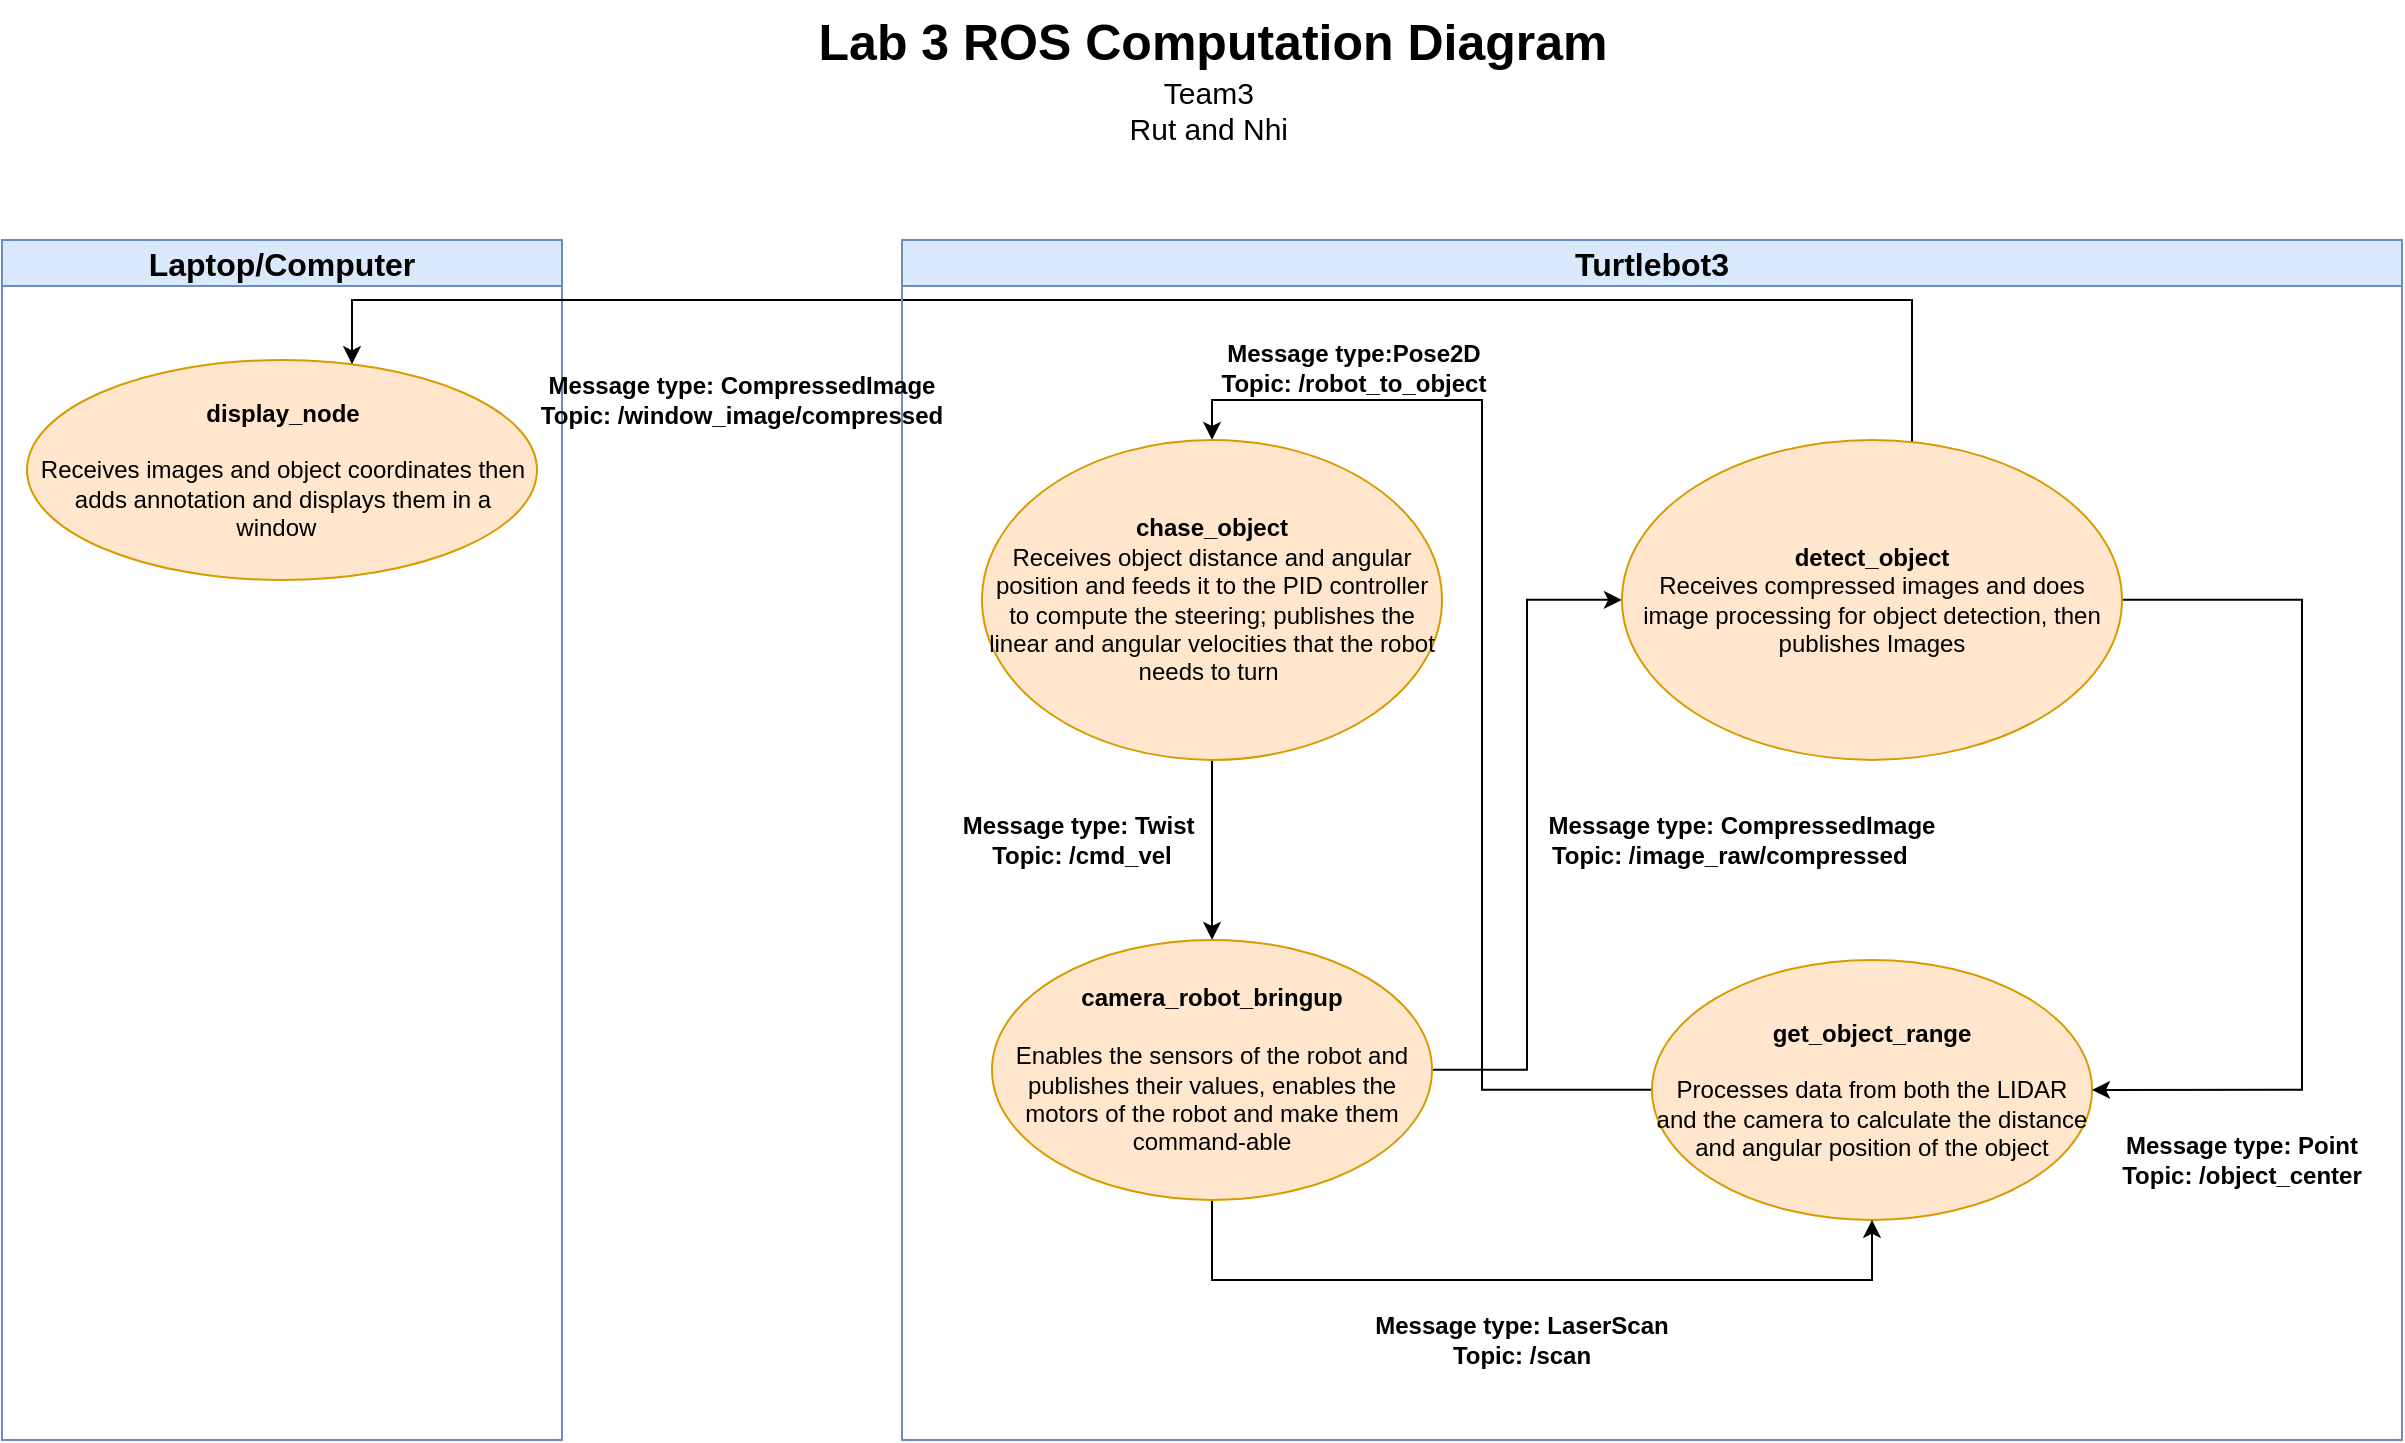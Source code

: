 <mxfile version="24.7.16">
  <diagram name="Page-1" id="jFXPxsinCvkzF3TZ9HeM">
    <mxGraphModel dx="2537" dy="847" grid="1" gridSize="10" guides="1" tooltips="1" connect="1" arrows="1" fold="1" page="1" pageScale="1" pageWidth="850" pageHeight="1100" math="0" shadow="0">
      <root>
        <mxCell id="0" />
        <mxCell id="1" parent="0" />
        <mxCell id="lOsoRfdgfjEW7fB-648a-1" value="Laptop/Computer" style="swimlane;whiteSpace=wrap;html=1;fillColor=#dae8fc;strokeColor=#6c8ebf;fontSize=16;" parent="1" vertex="1">
          <mxGeometry x="-280" y="160" width="280" height="600" as="geometry" />
        </mxCell>
        <mxCell id="lOsoRfdgfjEW7fB-648a-2" value="&lt;div&gt;&lt;b&gt;display_node&lt;/b&gt;&lt;/div&gt;&lt;div&gt;&lt;b&gt;&lt;br&gt;&lt;/b&gt;&lt;/div&gt;&lt;div&gt;Receives images and object coordinates then adds annotation and displays them in a window&amp;nbsp;&amp;nbsp;&lt;/div&gt;" style="ellipse;whiteSpace=wrap;html=1;fillColor=#ffe6cc;strokeColor=#d79b00;" parent="lOsoRfdgfjEW7fB-648a-1" vertex="1">
          <mxGeometry x="12.5" y="60" width="255" height="110" as="geometry" />
        </mxCell>
        <mxCell id="lOsoRfdgfjEW7fB-648a-13" style="edgeStyle=orthogonalEdgeStyle;rounded=0;orthogonalLoop=1;jettySize=auto;html=1;" parent="1" source="lOsoRfdgfjEW7fB-648a-9" target="lOsoRfdgfjEW7fB-648a-2" edge="1">
          <mxGeometry relative="1" as="geometry">
            <Array as="points">
              <mxPoint x="675" y="190" />
              <mxPoint x="-105" y="190" />
            </Array>
          </mxGeometry>
        </mxCell>
        <mxCell id="lOsoRfdgfjEW7fB-648a-14" value="Turtlebot3" style="swimlane;whiteSpace=wrap;html=1;fillColor=#dae8fc;strokeColor=#6c8ebf;fontSize=16;" parent="1" vertex="1">
          <mxGeometry x="170" y="160" width="750" height="600" as="geometry" />
        </mxCell>
        <mxCell id="FswiAyByx9NlZA37DIq2-16" style="edgeStyle=orthogonalEdgeStyle;rounded=0;orthogonalLoop=1;jettySize=auto;html=1;entryX=0.5;entryY=0;entryDx=0;entryDy=0;" edge="1" parent="lOsoRfdgfjEW7fB-648a-14" source="lOsoRfdgfjEW7fB-648a-32" target="lOsoRfdgfjEW7fB-648a-5">
          <mxGeometry relative="1" as="geometry">
            <Array as="points">
              <mxPoint x="290" y="424.94" />
              <mxPoint x="290" y="79.94" />
              <mxPoint x="155" y="79.94" />
            </Array>
          </mxGeometry>
        </mxCell>
        <mxCell id="lOsoRfdgfjEW7fB-648a-32" value="&lt;div&gt;&lt;b&gt;get_object_range&lt;/b&gt;&lt;br&gt;&lt;/div&gt;&lt;div&gt;&lt;b&gt;&lt;br&gt;&lt;/b&gt;&lt;/div&gt;&lt;div&gt; Processes data from both the LIDAR and the camera to calculate the distance and angular position of the object&lt;/div&gt;" style="ellipse;whiteSpace=wrap;html=1;fillColor=#ffe6cc;strokeColor=#d79b00;" parent="lOsoRfdgfjEW7fB-648a-14" vertex="1">
          <mxGeometry x="375" y="359.94" width="220" height="130" as="geometry" />
        </mxCell>
        <mxCell id="FswiAyByx9NlZA37DIq2-4" style="edgeStyle=orthogonalEdgeStyle;rounded=0;orthogonalLoop=1;jettySize=auto;html=1;entryX=1;entryY=0.5;entryDx=0;entryDy=0;" edge="1" parent="lOsoRfdgfjEW7fB-648a-14" source="lOsoRfdgfjEW7fB-648a-9" target="lOsoRfdgfjEW7fB-648a-32">
          <mxGeometry relative="1" as="geometry">
            <Array as="points">
              <mxPoint x="700" y="179.94" />
              <mxPoint x="700" y="424.94" />
            </Array>
          </mxGeometry>
        </mxCell>
        <mxCell id="FswiAyByx9NlZA37DIq2-5" value="Message type: Point&lt;div style=&quot;font-size: 12px;&quot;&gt;Topic: /object_center&lt;/div&gt;" style="text;html=1;align=center;verticalAlign=middle;whiteSpace=wrap;rounded=0;fontStyle=1;fontSize=12;" vertex="1" parent="lOsoRfdgfjEW7fB-648a-14">
          <mxGeometry x="590" y="429.94" width="160" height="60" as="geometry" />
        </mxCell>
        <mxCell id="FswiAyByx9NlZA37DIq2-11" style="edgeStyle=orthogonalEdgeStyle;rounded=0;orthogonalLoop=1;jettySize=auto;html=1;entryX=0.5;entryY=0;entryDx=0;entryDy=0;" edge="1" parent="lOsoRfdgfjEW7fB-648a-14" source="lOsoRfdgfjEW7fB-648a-5" target="lOsoRfdgfjEW7fB-648a-7">
          <mxGeometry relative="1" as="geometry" />
        </mxCell>
        <mxCell id="lOsoRfdgfjEW7fB-648a-5" value="&lt;div&gt;&lt;b&gt;chase_object&lt;/b&gt;&lt;/div&gt;&lt;div&gt;Receives object distance and angular position and feeds it to the PID controller to compute the steering; publishes the linear and angular velocities that the robot needs to turn&lt;span style=&quot;background-color: initial;&quot;&gt;&amp;nbsp;&lt;/span&gt;&lt;/div&gt;" style="ellipse;whiteSpace=wrap;html=1;fillColor=#ffe6cc;strokeColor=#d79b00;" parent="lOsoRfdgfjEW7fB-648a-14" vertex="1">
          <mxGeometry x="40" y="99.94" width="230" height="160" as="geometry" />
        </mxCell>
        <mxCell id="FswiAyByx9NlZA37DIq2-12" style="edgeStyle=orthogonalEdgeStyle;rounded=0;orthogonalLoop=1;jettySize=auto;html=1;entryX=0;entryY=0.5;entryDx=0;entryDy=0;" edge="1" parent="lOsoRfdgfjEW7fB-648a-14" source="lOsoRfdgfjEW7fB-648a-7" target="lOsoRfdgfjEW7fB-648a-9">
          <mxGeometry relative="1" as="geometry" />
        </mxCell>
        <mxCell id="FswiAyByx9NlZA37DIq2-13" style="edgeStyle=orthogonalEdgeStyle;rounded=0;orthogonalLoop=1;jettySize=auto;html=1;entryX=0.5;entryY=1;entryDx=0;entryDy=0;" edge="1" parent="lOsoRfdgfjEW7fB-648a-14" source="lOsoRfdgfjEW7fB-648a-7" target="lOsoRfdgfjEW7fB-648a-32">
          <mxGeometry relative="1" as="geometry">
            <Array as="points">
              <mxPoint x="155" y="519.94" />
              <mxPoint x="485" y="519.94" />
            </Array>
          </mxGeometry>
        </mxCell>
        <mxCell id="lOsoRfdgfjEW7fB-648a-7" value="&lt;b&gt;camera_robot_bringup&lt;/b&gt;&lt;div&gt;&lt;br&gt;&lt;/div&gt;&lt;div&gt;Enables the sensors of the robot and publishes their values, enables the motors of the robot and make them command-able&lt;/div&gt;" style="ellipse;whiteSpace=wrap;html=1;fillColor=#ffe6cc;strokeColor=#d79b00;" parent="lOsoRfdgfjEW7fB-648a-14" vertex="1">
          <mxGeometry x="45" y="349.94" width="220" height="130" as="geometry" />
        </mxCell>
        <mxCell id="lOsoRfdgfjEW7fB-648a-9" value="&lt;div&gt;&lt;b&gt;detect_object&lt;/b&gt;&lt;/div&gt;&lt;div&gt;&lt;div&gt;Receives compressed images and does image processing for object detection, then publishes Images&lt;/div&gt;&lt;/div&gt;" style="ellipse;whiteSpace=wrap;html=1;fillColor=#ffe6cc;strokeColor=#d79b00;" parent="lOsoRfdgfjEW7fB-648a-14" vertex="1">
          <mxGeometry x="360" y="99.94" width="250" height="160" as="geometry" />
        </mxCell>
        <mxCell id="lOsoRfdgfjEW7fB-648a-10" value="&lt;font style=&quot;font-size: 12px;&quot;&gt;Message type: CompressedImage&lt;/font&gt;&lt;div style=&quot;font-size: 12px;&quot;&gt;&lt;font style=&quot;font-size: 12px;&quot;&gt;Topic: /image_raw/compressed &lt;span style=&quot;white-space: pre;&quot;&gt;&#x9;&lt;/span&gt;&amp;nbsp;&lt;/font&gt;&lt;/div&gt;" style="text;html=1;align=center;verticalAlign=middle;whiteSpace=wrap;rounded=0;fontStyle=1;fontSize=11;spacing=-8;" parent="lOsoRfdgfjEW7fB-648a-14" vertex="1">
          <mxGeometry x="300" y="269.94" width="240" height="60" as="geometry" />
        </mxCell>
        <mxCell id="lOsoRfdgfjEW7fB-648a-33" value="&lt;font style=&quot;font-size: 12px;&quot;&gt;Message type: LaserScan&lt;/font&gt;&lt;div style=&quot;font-size: 12px;&quot;&gt;&lt;font style=&quot;font-size: 12px;&quot;&gt;Topic: /scan&lt;/font&gt;&lt;/div&gt;" style="text;html=1;align=center;verticalAlign=middle;whiteSpace=wrap;rounded=0;fontStyle=1;fontSize=11;spacing=-8;" parent="lOsoRfdgfjEW7fB-648a-14" vertex="1">
          <mxGeometry x="190" y="519.94" width="240" height="60" as="geometry" />
        </mxCell>
        <mxCell id="FswiAyByx9NlZA37DIq2-15" value="Message type: Twist&amp;nbsp;&lt;div style=&quot;font-size: 12px;&quot;&gt;&lt;span style=&quot;background-color: initial; font-size: 12px;&quot;&gt;Topic: /cmd_vel&lt;/span&gt;&lt;br style=&quot;font-size: 12px;&quot;&gt;&lt;/div&gt;" style="text;html=1;align=center;verticalAlign=middle;whiteSpace=wrap;rounded=0;fontStyle=1;fontSize=12;" vertex="1" parent="lOsoRfdgfjEW7fB-648a-14">
          <mxGeometry x="10" y="269.94" width="160" height="60" as="geometry" />
        </mxCell>
        <mxCell id="lOsoRfdgfjEW7fB-648a-12" value="Message type:Pose2D&lt;div style=&quot;font-size: 12px;&quot;&gt;&lt;span style=&quot;background-color: initial; font-size: 12px;&quot;&gt;Topic: /robot_to_object&lt;/span&gt;&lt;br style=&quot;font-size: 12px;&quot;&gt;&lt;/div&gt;" style="text;html=1;align=center;verticalAlign=middle;whiteSpace=wrap;rounded=0;fontStyle=1;fontSize=12;" parent="lOsoRfdgfjEW7fB-648a-14" vertex="1">
          <mxGeometry x="146" y="33.94" width="160" height="60" as="geometry" />
        </mxCell>
        <mxCell id="lOsoRfdgfjEW7fB-648a-25" value="Lab 3 ROS Computation Diagram" style="text;html=1;align=center;verticalAlign=middle;resizable=0;points=[];autosize=1;strokeColor=none;fillColor=none;fontStyle=1;fontSize=25;" parent="1" vertex="1">
          <mxGeometry x="125" y="40" width="400" height="40" as="geometry" />
        </mxCell>
        <mxCell id="lOsoRfdgfjEW7fB-648a-26" value="Team3&amp;nbsp;&lt;div style=&quot;font-size: 15px;&quot;&gt;Rut and Nhi&lt;span style=&quot;background-color: initial; font-size: 15px;&quot;&gt;&amp;nbsp;&lt;/span&gt;&lt;/div&gt;" style="text;html=1;align=center;verticalAlign=middle;whiteSpace=wrap;rounded=0;fontSize=15;" parent="1" vertex="1">
          <mxGeometry x="232.5" y="80" width="185" height="30" as="geometry" />
        </mxCell>
        <mxCell id="lOsoRfdgfjEW7fB-648a-27" value="&lt;font style=&quot;font-size: 12px;&quot;&gt;Message type: CompressedImage&lt;/font&gt;&lt;div style=&quot;font-size: 12px;&quot;&gt;&lt;font style=&quot;font-size: 12px;&quot;&gt;Topic: /window_image/compressed&lt;/font&gt;&lt;/div&gt;" style="text;html=1;align=center;verticalAlign=middle;whiteSpace=wrap;rounded=0;fontStyle=1;fontSize=12;spacing=-8;" parent="1" vertex="1">
          <mxGeometry x="-30" y="210" width="240" height="60" as="geometry" />
        </mxCell>
      </root>
    </mxGraphModel>
  </diagram>
</mxfile>
